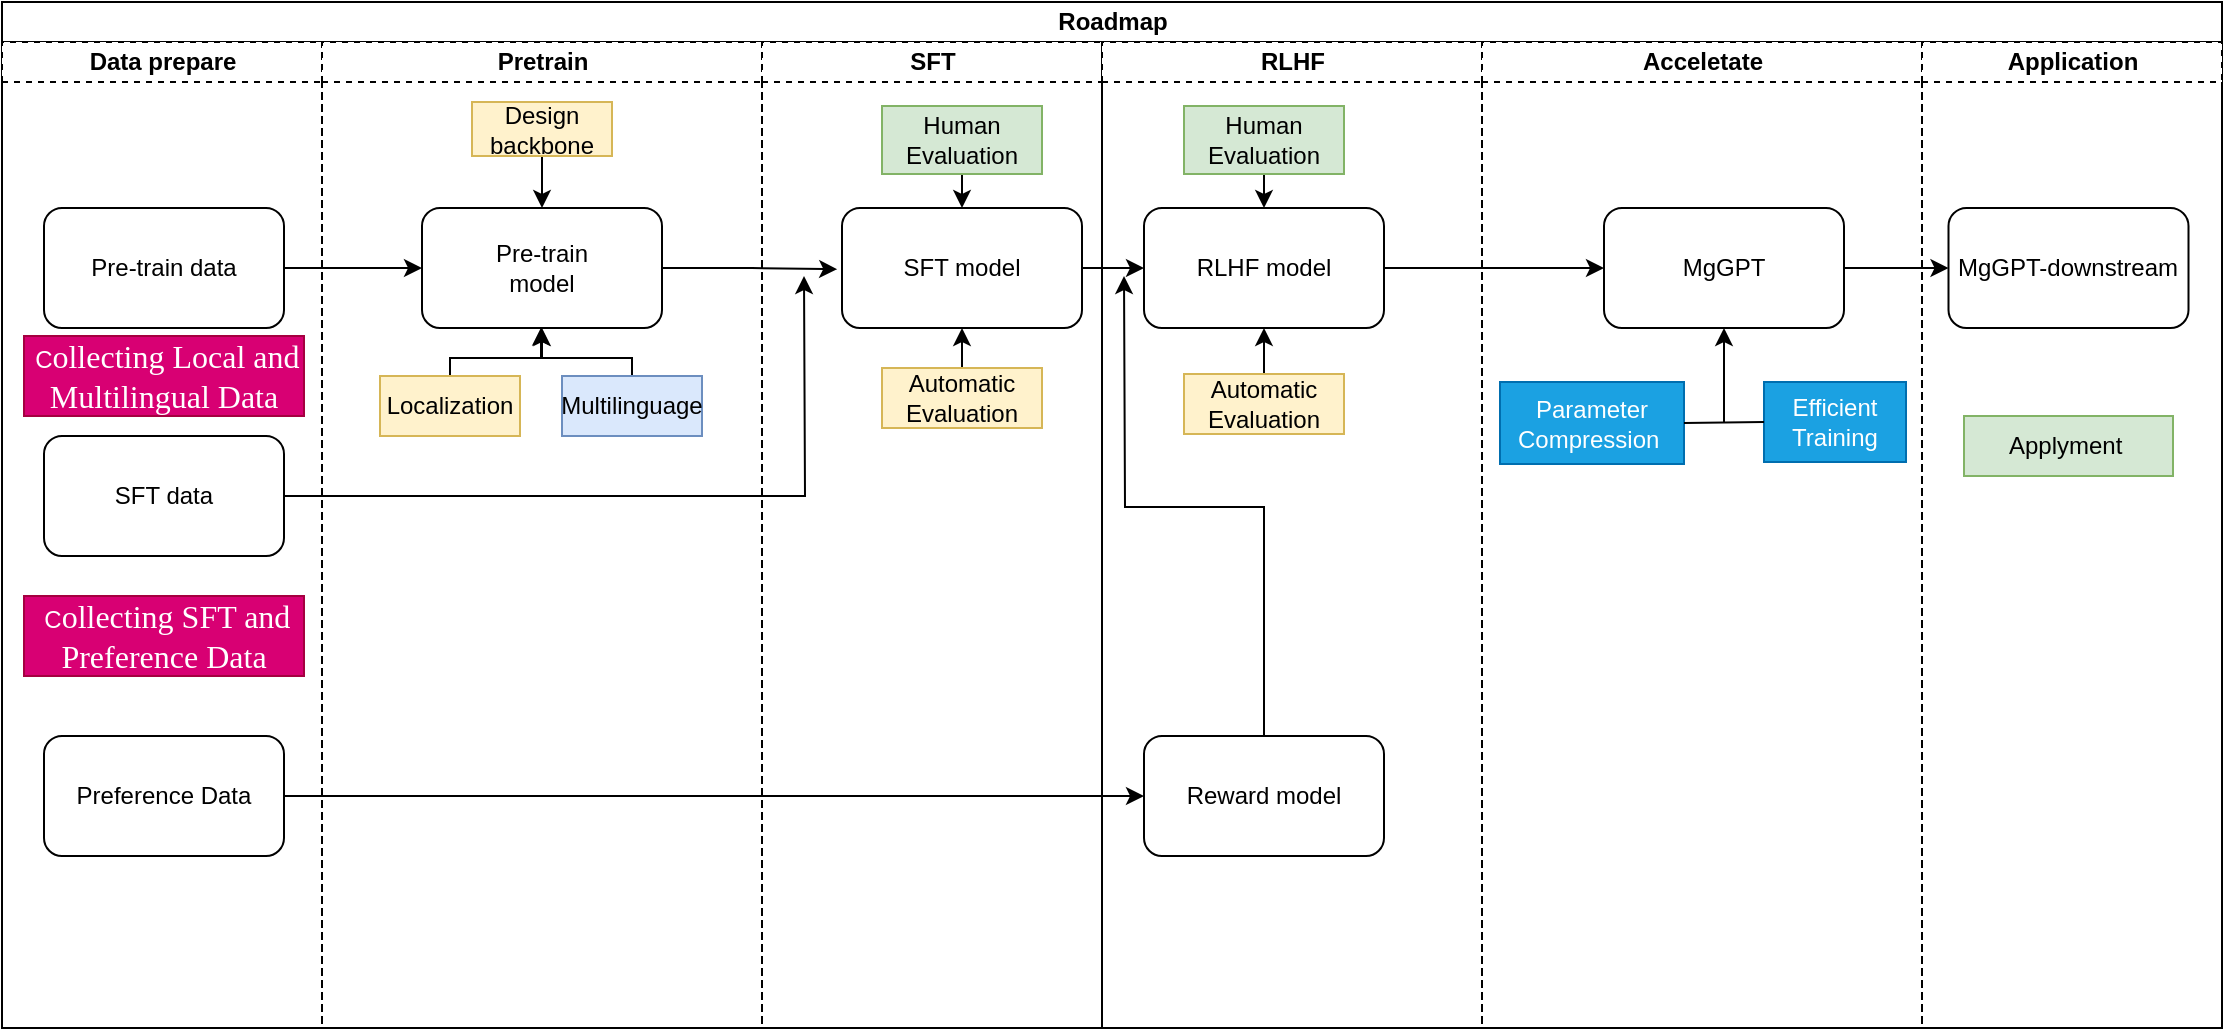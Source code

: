 <mxfile version="25.0.3" pages="2">
  <diagram name="第 1 页" id="qJFG4ZYVAEiP9m0R-gby">
    <mxGraphModel dx="1026" dy="650" grid="0" gridSize="10" guides="1" tooltips="1" connect="1" arrows="1" fold="1" page="1" pageScale="1" pageWidth="1169" pageHeight="827" math="0" shadow="0">
      <root>
        <mxCell id="0" />
        <mxCell id="1" parent="0" />
        <mxCell id="H2LMfA4cWkD5YnM_SA28-17" style="edgeStyle=orthogonalEdgeStyle;rounded=0;orthogonalLoop=1;jettySize=auto;html=1;" parent="1" source="H2LMfA4cWkD5YnM_SA28-3" edge="1">
          <mxGeometry relative="1" as="geometry">
            <mxPoint x="410" y="267" as="targetPoint" />
          </mxGeometry>
        </mxCell>
        <mxCell id="gEcVDK2G-cnFGfUPvAR2-7" value="" style="edgeStyle=orthogonalEdgeStyle;rounded=0;orthogonalLoop=1;jettySize=auto;html=1;exitX=0.5;exitY=0;exitDx=0;exitDy=0;" parent="1" source="gEcVDK2G-cnFGfUPvAR2-5" edge="1">
          <mxGeometry relative="1" as="geometry">
            <mxPoint x="570" y="267" as="targetPoint" />
          </mxGeometry>
        </mxCell>
        <mxCell id="gEcVDK2G-cnFGfUPvAR2-10" value="Roadmap" style="swimlane;childLayout=stackLayout;resizeParent=1;resizeParentMax=0;startSize=20;html=1;" parent="1" vertex="1">
          <mxGeometry x="9" y="130" width="1110" height="513" as="geometry" />
        </mxCell>
        <mxCell id="gEcVDK2G-cnFGfUPvAR2-12" value="Data prepare" style="swimlane;startSize=20;html=1;dashed=1;" parent="gEcVDK2G-cnFGfUPvAR2-10" vertex="1">
          <mxGeometry y="20" width="160" height="493" as="geometry">
            <mxRectangle x="140" y="20" width="40" height="406" as="alternateBounds" />
          </mxGeometry>
        </mxCell>
        <mxCell id="H2LMfA4cWkD5YnM_SA28-3" value="SFT data" style="whiteSpace=wrap;html=1;rounded=1;" parent="gEcVDK2G-cnFGfUPvAR2-12" vertex="1">
          <mxGeometry x="21" y="197" width="120" height="60" as="geometry" />
        </mxCell>
        <mxCell id="gEcVDK2G-cnFGfUPvAR2-2" value="Preference Data" style="whiteSpace=wrap;html=1;rounded=1;" parent="gEcVDK2G-cnFGfUPvAR2-12" vertex="1">
          <mxGeometry x="21" y="347" width="120" height="60" as="geometry" />
        </mxCell>
        <mxCell id="H2LMfA4cWkD5YnM_SA28-5" value="Pre-train data" style="whiteSpace=wrap;html=1;rounded=1;" parent="gEcVDK2G-cnFGfUPvAR2-12" vertex="1">
          <mxGeometry x="21" y="83" width="120" height="60" as="geometry" />
        </mxCell>
        <mxCell id="aoEHYYdZmD1ayY0yGocH-11" value="&amp;nbsp;C&lt;span style=&quot;border-color: var(--border-color); font-family: &amp;quot;Times New Roman&amp;quot;, serif; font-size: 16px; text-align: left;&quot; lang=&quot;EN-US&quot;&gt;ollecting Local and&lt;br style=&quot;border-color: var(--border-color);&quot;&gt;Multilingual Data&lt;/span&gt;" style="rounded=0;whiteSpace=wrap;html=1;fillColor=#d80073;fontColor=#ffffff;strokeColor=#A50040;" parent="gEcVDK2G-cnFGfUPvAR2-12" vertex="1">
          <mxGeometry x="11" y="147" width="140" height="40" as="geometry" />
        </mxCell>
        <mxCell id="aoEHYYdZmD1ayY0yGocH-24" value="&amp;nbsp;C&lt;span style=&quot;border-color: var(--border-color); font-family: &amp;quot;Times New Roman&amp;quot;, serif; font-size: 16px; text-align: left;&quot; lang=&quot;EN-US&quot;&gt;ollecting SFT and Preference&amp;nbsp;Data&lt;/span&gt;" style="rounded=0;whiteSpace=wrap;html=1;fillColor=#d80073;fontColor=#ffffff;strokeColor=#A50040;" parent="gEcVDK2G-cnFGfUPvAR2-12" vertex="1">
          <mxGeometry x="11" y="277" width="140" height="40" as="geometry" />
        </mxCell>
        <mxCell id="gEcVDK2G-cnFGfUPvAR2-13" value="Pretrain" style="swimlane;startSize=20;html=1;dashed=1;" parent="gEcVDK2G-cnFGfUPvAR2-10" vertex="1">
          <mxGeometry x="160" y="20" width="220" height="493" as="geometry" />
        </mxCell>
        <mxCell id="H2LMfA4cWkD5YnM_SA28-18" value="Pre-train&lt;br&gt;model" style="rounded=1;whiteSpace=wrap;html=1;" parent="gEcVDK2G-cnFGfUPvAR2-13" vertex="1">
          <mxGeometry x="50" y="83" width="120" height="60" as="geometry" />
        </mxCell>
        <mxCell id="MclHNVF5Y_-nszO6Ik4K-4" style="edgeStyle=orthogonalEdgeStyle;rounded=0;orthogonalLoop=1;jettySize=auto;html=1;exitX=0.5;exitY=0;exitDx=0;exitDy=0;entryX=0.5;entryY=1;entryDx=0;entryDy=0;" parent="gEcVDK2G-cnFGfUPvAR2-13" source="aoEHYYdZmD1ayY0yGocH-1" target="H2LMfA4cWkD5YnM_SA28-18" edge="1">
          <mxGeometry relative="1" as="geometry">
            <Array as="points">
              <mxPoint x="64" y="158" />
              <mxPoint x="110" y="158" />
            </Array>
          </mxGeometry>
        </mxCell>
        <mxCell id="aoEHYYdZmD1ayY0yGocH-1" value="Localization" style="rounded=0;whiteSpace=wrap;html=1;fillColor=#fff2cc;strokeColor=#d6b656;" parent="gEcVDK2G-cnFGfUPvAR2-13" vertex="1">
          <mxGeometry x="29" y="167" width="70" height="30" as="geometry" />
        </mxCell>
        <mxCell id="MclHNVF5Y_-nszO6Ik4K-5" style="edgeStyle=orthogonalEdgeStyle;rounded=0;orthogonalLoop=1;jettySize=auto;html=1;exitX=0.5;exitY=0;exitDx=0;exitDy=0;" parent="gEcVDK2G-cnFGfUPvAR2-13" source="aoEHYYdZmD1ayY0yGocH-2" edge="1">
          <mxGeometry relative="1" as="geometry">
            <mxPoint x="109.519" y="142.778" as="targetPoint" />
            <Array as="points">
              <mxPoint x="155" y="158" />
              <mxPoint x="110" y="158" />
            </Array>
          </mxGeometry>
        </mxCell>
        <mxCell id="aoEHYYdZmD1ayY0yGocH-2" value="Multilinguage" style="rounded=0;whiteSpace=wrap;html=1;fillColor=#dae8fc;strokeColor=#6c8ebf;" parent="gEcVDK2G-cnFGfUPvAR2-13" vertex="1">
          <mxGeometry x="120" y="167" width="70" height="30" as="geometry" />
        </mxCell>
        <mxCell id="MclHNVF5Y_-nszO6Ik4K-2" value="" style="edgeStyle=orthogonalEdgeStyle;rounded=0;orthogonalLoop=1;jettySize=auto;html=1;entryX=0.5;entryY=0;entryDx=0;entryDy=0;" parent="gEcVDK2G-cnFGfUPvAR2-13" source="MclHNVF5Y_-nszO6Ik4K-1" target="H2LMfA4cWkD5YnM_SA28-18" edge="1">
          <mxGeometry relative="1" as="geometry" />
        </mxCell>
        <mxCell id="MclHNVF5Y_-nszO6Ik4K-1" value="Design backbone" style="rounded=0;whiteSpace=wrap;html=1;fillColor=#fff2cc;strokeColor=#d6b656;" parent="gEcVDK2G-cnFGfUPvAR2-13" vertex="1">
          <mxGeometry x="75" y="30" width="70" height="27" as="geometry" />
        </mxCell>
        <mxCell id="gEcVDK2G-cnFGfUPvAR2-14" value="SFT" style="swimlane;startSize=20;html=1;dashed=1;" parent="gEcVDK2G-cnFGfUPvAR2-10" vertex="1">
          <mxGeometry x="380" y="20" width="170" height="493" as="geometry" />
        </mxCell>
        <mxCell id="H2LMfA4cWkD5YnM_SA28-8" value="SFT model" style="rounded=1;whiteSpace=wrap;html=1;" parent="gEcVDK2G-cnFGfUPvAR2-14" vertex="1">
          <mxGeometry x="40" y="83" width="120" height="60" as="geometry" />
        </mxCell>
        <mxCell id="Cw1NZM94ZHt3_66bPdFc-37" style="edgeStyle=orthogonalEdgeStyle;rounded=0;orthogonalLoop=1;jettySize=auto;html=1;exitX=0.5;exitY=0;exitDx=0;exitDy=0;entryX=0.5;entryY=1;entryDx=0;entryDy=0;" edge="1" parent="gEcVDK2G-cnFGfUPvAR2-14" source="aoEHYYdZmD1ayY0yGocH-16" target="H2LMfA4cWkD5YnM_SA28-8">
          <mxGeometry relative="1" as="geometry" />
        </mxCell>
        <mxCell id="aoEHYYdZmD1ayY0yGocH-16" value="Automatic Evaluation" style="rounded=0;whiteSpace=wrap;html=1;fillColor=#fff2cc;strokeColor=#d6b656;" parent="gEcVDK2G-cnFGfUPvAR2-14" vertex="1">
          <mxGeometry x="60" y="163" width="80" height="30" as="geometry" />
        </mxCell>
        <mxCell id="Cw1NZM94ZHt3_66bPdFc-39" style="edgeStyle=orthogonalEdgeStyle;rounded=0;orthogonalLoop=1;jettySize=auto;html=1;exitX=0.5;exitY=1;exitDx=0;exitDy=0;entryX=0.5;entryY=0;entryDx=0;entryDy=0;" edge="1" parent="gEcVDK2G-cnFGfUPvAR2-14" source="aoEHYYdZmD1ayY0yGocH-18" target="H2LMfA4cWkD5YnM_SA28-8">
          <mxGeometry relative="1" as="geometry" />
        </mxCell>
        <mxCell id="aoEHYYdZmD1ayY0yGocH-18" value="Human Evaluation" style="rounded=0;whiteSpace=wrap;html=1;fillColor=#d5e8d4;strokeColor=#82b366;" parent="gEcVDK2G-cnFGfUPvAR2-14" vertex="1">
          <mxGeometry x="60" y="32" width="80" height="34" as="geometry" />
        </mxCell>
        <mxCell id="gEcVDK2G-cnFGfUPvAR2-17" value="RLHF" style="swimlane;startSize=20;html=1;dashed=1;" parent="gEcVDK2G-cnFGfUPvAR2-10" vertex="1">
          <mxGeometry x="550" y="20" width="190" height="493" as="geometry" />
        </mxCell>
        <mxCell id="H2LMfA4cWkD5YnM_SA28-21" value="RLHF model" style="rounded=1;whiteSpace=wrap;html=1;" parent="gEcVDK2G-cnFGfUPvAR2-17" vertex="1">
          <mxGeometry x="21" y="83" width="120" height="60" as="geometry" />
        </mxCell>
        <mxCell id="gEcVDK2G-cnFGfUPvAR2-5" value="Reward model" style="rounded=1;whiteSpace=wrap;html=1;" parent="gEcVDK2G-cnFGfUPvAR2-17" vertex="1">
          <mxGeometry x="21" y="347" width="120" height="60" as="geometry" />
        </mxCell>
        <mxCell id="Cw1NZM94ZHt3_66bPdFc-47" style="edgeStyle=orthogonalEdgeStyle;rounded=0;orthogonalLoop=1;jettySize=auto;html=1;entryX=0.5;entryY=1;entryDx=0;entryDy=0;" edge="1" parent="gEcVDK2G-cnFGfUPvAR2-17" source="Cw1NZM94ZHt3_66bPdFc-46" target="H2LMfA4cWkD5YnM_SA28-21">
          <mxGeometry relative="1" as="geometry" />
        </mxCell>
        <mxCell id="Cw1NZM94ZHt3_66bPdFc-46" value="Automatic Evaluation" style="rounded=0;whiteSpace=wrap;html=1;fillColor=#fff2cc;strokeColor=#d6b656;" vertex="1" parent="gEcVDK2G-cnFGfUPvAR2-17">
          <mxGeometry x="41" y="166" width="80" height="30" as="geometry" />
        </mxCell>
        <mxCell id="Cw1NZM94ZHt3_66bPdFc-50" style="edgeStyle=orthogonalEdgeStyle;rounded=0;orthogonalLoop=1;jettySize=auto;html=1;" edge="1" parent="gEcVDK2G-cnFGfUPvAR2-17" source="Cw1NZM94ZHt3_66bPdFc-48" target="H2LMfA4cWkD5YnM_SA28-21">
          <mxGeometry relative="1" as="geometry">
            <Array as="points">
              <mxPoint x="81" y="89" />
              <mxPoint x="81" y="89" />
            </Array>
          </mxGeometry>
        </mxCell>
        <mxCell id="Cw1NZM94ZHt3_66bPdFc-48" value="Human Evaluation" style="rounded=0;whiteSpace=wrap;html=1;fillColor=#d5e8d4;strokeColor=#82b366;" vertex="1" parent="gEcVDK2G-cnFGfUPvAR2-17">
          <mxGeometry x="41" y="32" width="80" height="34" as="geometry" />
        </mxCell>
        <mxCell id="gEcVDK2G-cnFGfUPvAR2-18" value="Acceletate" style="swimlane;startSize=20;html=1;dashed=1;" parent="gEcVDK2G-cnFGfUPvAR2-10" vertex="1">
          <mxGeometry x="740" y="20" width="220" height="493" as="geometry" />
        </mxCell>
        <mxCell id="H2LMfA4cWkD5YnM_SA28-7" value="MgGPT" style="rounded=1;whiteSpace=wrap;html=1;" parent="gEcVDK2G-cnFGfUPvAR2-18" vertex="1">
          <mxGeometry x="61" y="83" width="120" height="60" as="geometry" />
        </mxCell>
        <mxCell id="aoEHYYdZmD1ayY0yGocH-22" value="Efficient&lt;br&gt;Training" style="rounded=0;whiteSpace=wrap;html=1;fillColor=#1ba1e2;strokeColor=#006EAF;fontColor=#ffffff;" parent="gEcVDK2G-cnFGfUPvAR2-18" vertex="1">
          <mxGeometry x="141" y="170" width="71" height="40" as="geometry" />
        </mxCell>
        <mxCell id="aoEHYYdZmD1ayY0yGocH-23" value="Parameter Compression&amp;nbsp;" style="rounded=0;whiteSpace=wrap;html=1;fillColor=#1ba1e2;strokeColor=#006EAF;fontColor=#ffffff;align=center;" parent="gEcVDK2G-cnFGfUPvAR2-18" vertex="1">
          <mxGeometry x="9" y="170" width="92" height="41" as="geometry" />
        </mxCell>
        <mxCell id="Cw1NZM94ZHt3_66bPdFc-56" value="" style="endArrow=none;html=1;rounded=0;exitX=1;exitY=0.5;exitDx=0;exitDy=0;entryX=0;entryY=0.5;entryDx=0;entryDy=0;" edge="1" parent="gEcVDK2G-cnFGfUPvAR2-18" source="aoEHYYdZmD1ayY0yGocH-23" target="aoEHYYdZmD1ayY0yGocH-22">
          <mxGeometry width="50" height="50" relative="1" as="geometry">
            <mxPoint x="-65" y="238" as="sourcePoint" />
            <mxPoint x="-15" y="188" as="targetPoint" />
          </mxGeometry>
        </mxCell>
        <mxCell id="aoEHYYdZmD1ayY0yGocH-27" value="Application" style="swimlane;startSize=20;html=1;dashed=1;" parent="gEcVDK2G-cnFGfUPvAR2-10" vertex="1">
          <mxGeometry x="960" y="20" width="150" height="493" as="geometry" />
        </mxCell>
        <mxCell id="aoEHYYdZmD1ayY0yGocH-25" value="Applyment&amp;nbsp;" style="rounded=0;whiteSpace=wrap;html=1;fillColor=#d5e8d4;strokeColor=#82b366;" parent="aoEHYYdZmD1ayY0yGocH-27" vertex="1">
          <mxGeometry x="21" y="187" width="104.5" height="30" as="geometry" />
        </mxCell>
        <mxCell id="aoEHYYdZmD1ayY0yGocH-33" value="MgGPT-downstream" style="rounded=1;whiteSpace=wrap;html=1;" parent="aoEHYYdZmD1ayY0yGocH-27" vertex="1">
          <mxGeometry x="13.25" y="83" width="120" height="60" as="geometry" />
        </mxCell>
        <mxCell id="H2LMfA4cWkD5YnM_SA28-19" style="edgeStyle=orthogonalEdgeStyle;rounded=0;orthogonalLoop=1;jettySize=auto;html=1;exitX=1;exitY=0.5;exitDx=0;exitDy=0;entryX=0;entryY=0.5;entryDx=0;entryDy=0;" parent="gEcVDK2G-cnFGfUPvAR2-10" source="H2LMfA4cWkD5YnM_SA28-5" target="H2LMfA4cWkD5YnM_SA28-18" edge="1">
          <mxGeometry relative="1" as="geometry" />
        </mxCell>
        <mxCell id="H2LMfA4cWkD5YnM_SA28-20" style="edgeStyle=orthogonalEdgeStyle;rounded=0;orthogonalLoop=1;jettySize=auto;html=1;exitX=1;exitY=0.5;exitDx=0;exitDy=0;entryX=-0.02;entryY=0.51;entryDx=0;entryDy=0;entryPerimeter=0;" parent="gEcVDK2G-cnFGfUPvAR2-10" source="H2LMfA4cWkD5YnM_SA28-18" target="H2LMfA4cWkD5YnM_SA28-8" edge="1">
          <mxGeometry relative="1" as="geometry" />
        </mxCell>
        <mxCell id="gEcVDK2G-cnFGfUPvAR2-1" value="" style="edgeStyle=orthogonalEdgeStyle;rounded=0;orthogonalLoop=1;jettySize=auto;html=1;" parent="gEcVDK2G-cnFGfUPvAR2-10" source="H2LMfA4cWkD5YnM_SA28-8" target="H2LMfA4cWkD5YnM_SA28-21" edge="1">
          <mxGeometry relative="1" as="geometry" />
        </mxCell>
        <mxCell id="gEcVDK2G-cnFGfUPvAR2-6" value="" style="edgeStyle=orthogonalEdgeStyle;rounded=0;orthogonalLoop=1;jettySize=auto;html=1;" parent="gEcVDK2G-cnFGfUPvAR2-10" source="gEcVDK2G-cnFGfUPvAR2-2" target="gEcVDK2G-cnFGfUPvAR2-5" edge="1">
          <mxGeometry relative="1" as="geometry" />
        </mxCell>
        <mxCell id="gEcVDK2G-cnFGfUPvAR2-4" value="" style="edgeStyle=orthogonalEdgeStyle;rounded=0;orthogonalLoop=1;jettySize=auto;html=1;" parent="gEcVDK2G-cnFGfUPvAR2-10" source="H2LMfA4cWkD5YnM_SA28-21" target="H2LMfA4cWkD5YnM_SA28-7" edge="1">
          <mxGeometry relative="1" as="geometry" />
        </mxCell>
        <mxCell id="aoEHYYdZmD1ayY0yGocH-34" value="" style="edgeStyle=orthogonalEdgeStyle;rounded=0;orthogonalLoop=1;jettySize=auto;html=1;" parent="gEcVDK2G-cnFGfUPvAR2-10" source="H2LMfA4cWkD5YnM_SA28-7" target="aoEHYYdZmD1ayY0yGocH-33" edge="1">
          <mxGeometry relative="1" as="geometry" />
        </mxCell>
        <mxCell id="Cw1NZM94ZHt3_66bPdFc-54" value="" style="endArrow=classic;html=1;rounded=0;entryX=0.5;entryY=1;entryDx=0;entryDy=0;" edge="1" parent="1" target="H2LMfA4cWkD5YnM_SA28-7">
          <mxGeometry width="50" height="50" relative="1" as="geometry">
            <mxPoint x="870" y="340" as="sourcePoint" />
            <mxPoint x="588" y="300" as="targetPoint" />
          </mxGeometry>
        </mxCell>
      </root>
    </mxGraphModel>
  </diagram>
  <diagram id="L5EI0Nv2DJLL0fKtWiDT" name="第 2 页">
    <mxGraphModel grid="1" page="1" gridSize="10" guides="1" tooltips="1" connect="1" arrows="1" fold="1" pageScale="1" pageWidth="827" pageHeight="1169" math="0" shadow="0">
      <root>
        <mxCell id="0" />
        <mxCell id="1" parent="0" />
      </root>
    </mxGraphModel>
  </diagram>
</mxfile>
